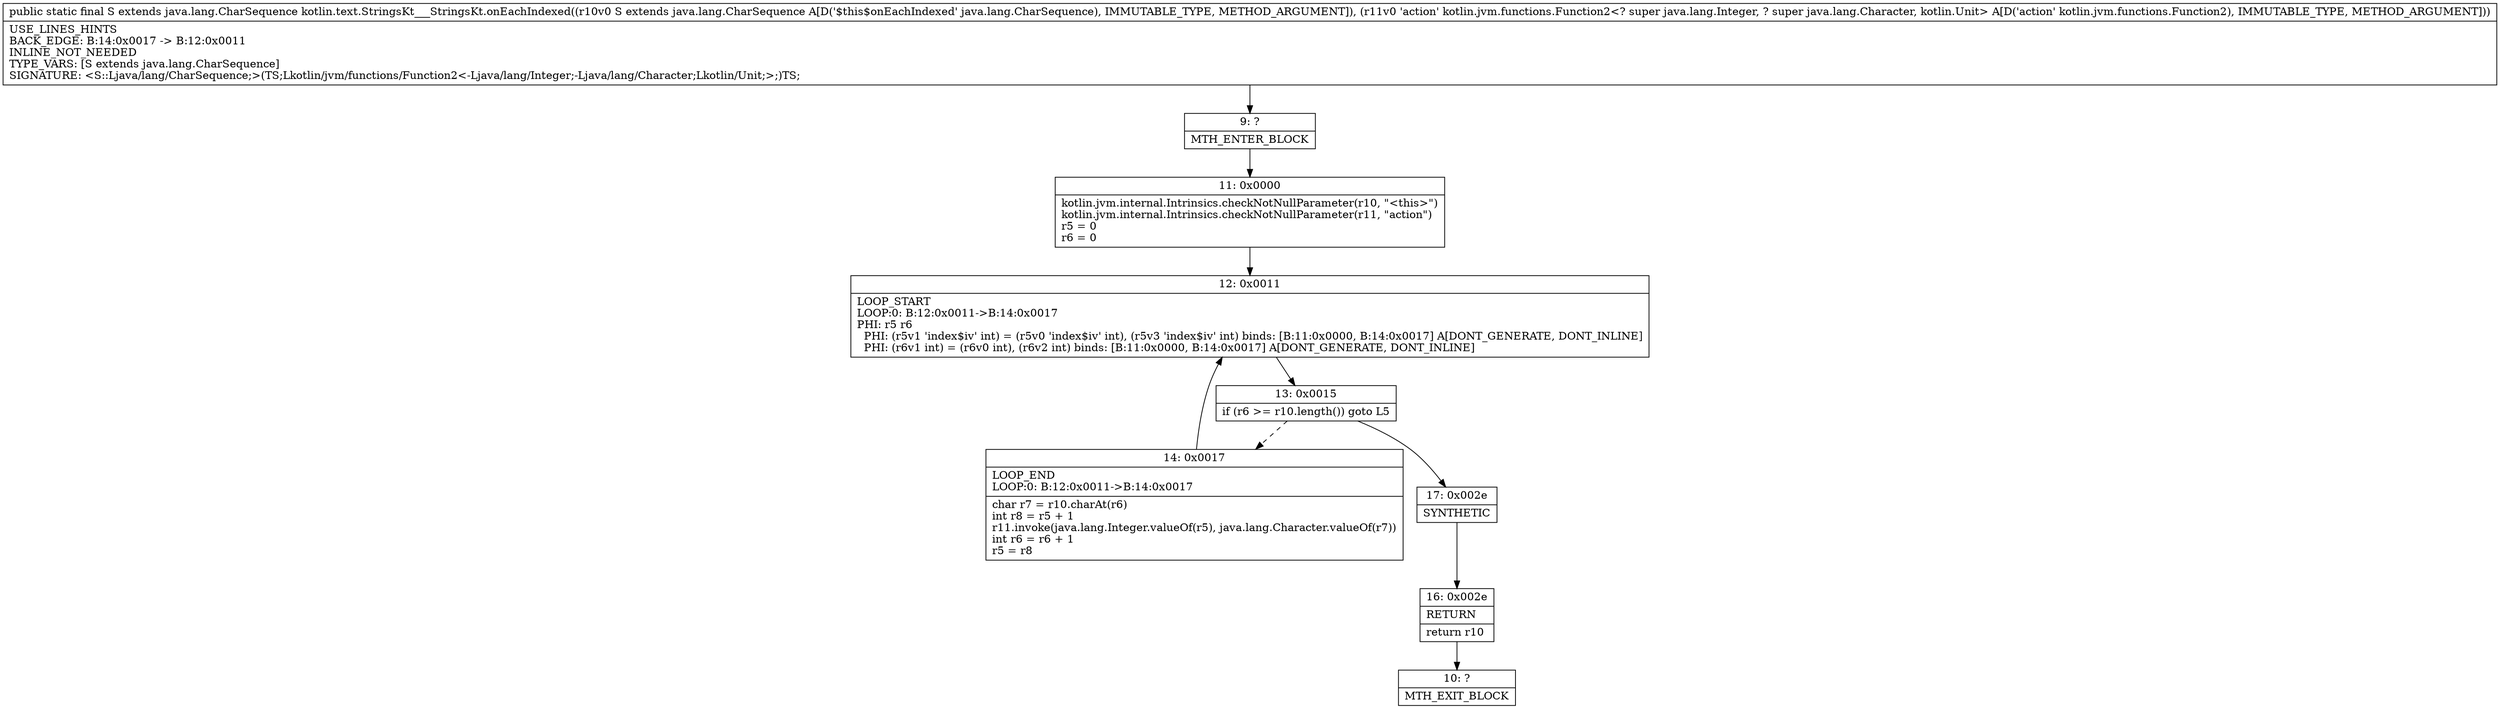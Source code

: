 digraph "CFG forkotlin.text.StringsKt___StringsKt.onEachIndexed(Ljava\/lang\/CharSequence;Lkotlin\/jvm\/functions\/Function2;)Ljava\/lang\/CharSequence;" {
Node_9 [shape=record,label="{9\:\ ?|MTH_ENTER_BLOCK\l}"];
Node_11 [shape=record,label="{11\:\ 0x0000|kotlin.jvm.internal.Intrinsics.checkNotNullParameter(r10, \"\<this\>\")\lkotlin.jvm.internal.Intrinsics.checkNotNullParameter(r11, \"action\")\lr5 = 0\lr6 = 0\l}"];
Node_12 [shape=record,label="{12\:\ 0x0011|LOOP_START\lLOOP:0: B:12:0x0011\-\>B:14:0x0017\lPHI: r5 r6 \l  PHI: (r5v1 'index$iv' int) = (r5v0 'index$iv' int), (r5v3 'index$iv' int) binds: [B:11:0x0000, B:14:0x0017] A[DONT_GENERATE, DONT_INLINE]\l  PHI: (r6v1 int) = (r6v0 int), (r6v2 int) binds: [B:11:0x0000, B:14:0x0017] A[DONT_GENERATE, DONT_INLINE]\l}"];
Node_13 [shape=record,label="{13\:\ 0x0015|if (r6 \>= r10.length()) goto L5\l}"];
Node_14 [shape=record,label="{14\:\ 0x0017|LOOP_END\lLOOP:0: B:12:0x0011\-\>B:14:0x0017\l|char r7 = r10.charAt(r6)\lint r8 = r5 + 1\lr11.invoke(java.lang.Integer.valueOf(r5), java.lang.Character.valueOf(r7))\lint r6 = r6 + 1\lr5 = r8\l}"];
Node_17 [shape=record,label="{17\:\ 0x002e|SYNTHETIC\l}"];
Node_16 [shape=record,label="{16\:\ 0x002e|RETURN\l|return r10\l}"];
Node_10 [shape=record,label="{10\:\ ?|MTH_EXIT_BLOCK\l}"];
MethodNode[shape=record,label="{public static final S extends java.lang.CharSequence kotlin.text.StringsKt___StringsKt.onEachIndexed((r10v0 S extends java.lang.CharSequence A[D('$this$onEachIndexed' java.lang.CharSequence), IMMUTABLE_TYPE, METHOD_ARGUMENT]), (r11v0 'action' kotlin.jvm.functions.Function2\<? super java.lang.Integer, ? super java.lang.Character, kotlin.Unit\> A[D('action' kotlin.jvm.functions.Function2), IMMUTABLE_TYPE, METHOD_ARGUMENT]))  | USE_LINES_HINTS\lBACK_EDGE: B:14:0x0017 \-\> B:12:0x0011\lINLINE_NOT_NEEDED\lTYPE_VARS: [S extends java.lang.CharSequence]\lSIGNATURE: \<S::Ljava\/lang\/CharSequence;\>(TS;Lkotlin\/jvm\/functions\/Function2\<\-Ljava\/lang\/Integer;\-Ljava\/lang\/Character;Lkotlin\/Unit;\>;)TS;\l}"];
MethodNode -> Node_9;Node_9 -> Node_11;
Node_11 -> Node_12;
Node_12 -> Node_13;
Node_13 -> Node_14[style=dashed];
Node_13 -> Node_17;
Node_14 -> Node_12;
Node_17 -> Node_16;
Node_16 -> Node_10;
}

